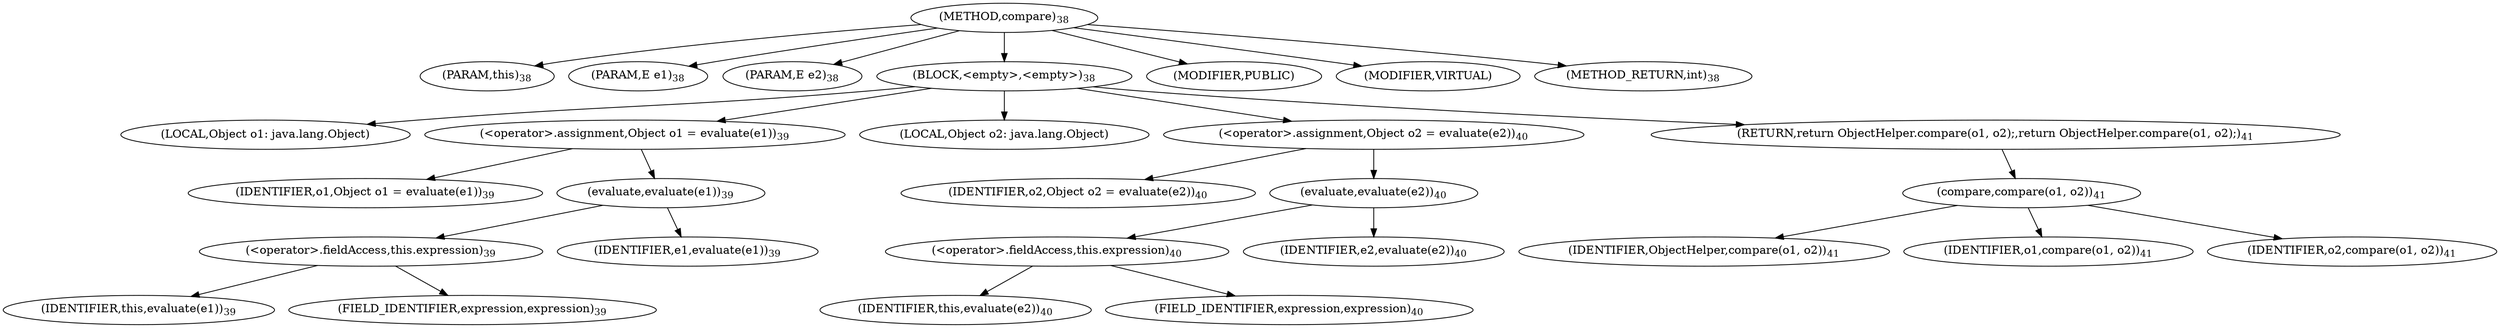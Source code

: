 digraph "compare" {  
"39" [label = <(METHOD,compare)<SUB>38</SUB>> ]
"40" [label = <(PARAM,this)<SUB>38</SUB>> ]
"41" [label = <(PARAM,E e1)<SUB>38</SUB>> ]
"42" [label = <(PARAM,E e2)<SUB>38</SUB>> ]
"43" [label = <(BLOCK,&lt;empty&gt;,&lt;empty&gt;)<SUB>38</SUB>> ]
"44" [label = <(LOCAL,Object o1: java.lang.Object)> ]
"45" [label = <(&lt;operator&gt;.assignment,Object o1 = evaluate(e1))<SUB>39</SUB>> ]
"46" [label = <(IDENTIFIER,o1,Object o1 = evaluate(e1))<SUB>39</SUB>> ]
"47" [label = <(evaluate,evaluate(e1))<SUB>39</SUB>> ]
"48" [label = <(&lt;operator&gt;.fieldAccess,this.expression)<SUB>39</SUB>> ]
"49" [label = <(IDENTIFIER,this,evaluate(e1))<SUB>39</SUB>> ]
"50" [label = <(FIELD_IDENTIFIER,expression,expression)<SUB>39</SUB>> ]
"51" [label = <(IDENTIFIER,e1,evaluate(e1))<SUB>39</SUB>> ]
"52" [label = <(LOCAL,Object o2: java.lang.Object)> ]
"53" [label = <(&lt;operator&gt;.assignment,Object o2 = evaluate(e2))<SUB>40</SUB>> ]
"54" [label = <(IDENTIFIER,o2,Object o2 = evaluate(e2))<SUB>40</SUB>> ]
"55" [label = <(evaluate,evaluate(e2))<SUB>40</SUB>> ]
"56" [label = <(&lt;operator&gt;.fieldAccess,this.expression)<SUB>40</SUB>> ]
"57" [label = <(IDENTIFIER,this,evaluate(e2))<SUB>40</SUB>> ]
"58" [label = <(FIELD_IDENTIFIER,expression,expression)<SUB>40</SUB>> ]
"59" [label = <(IDENTIFIER,e2,evaluate(e2))<SUB>40</SUB>> ]
"60" [label = <(RETURN,return ObjectHelper.compare(o1, o2);,return ObjectHelper.compare(o1, o2);)<SUB>41</SUB>> ]
"61" [label = <(compare,compare(o1, o2))<SUB>41</SUB>> ]
"62" [label = <(IDENTIFIER,ObjectHelper,compare(o1, o2))<SUB>41</SUB>> ]
"63" [label = <(IDENTIFIER,o1,compare(o1, o2))<SUB>41</SUB>> ]
"64" [label = <(IDENTIFIER,o2,compare(o1, o2))<SUB>41</SUB>> ]
"65" [label = <(MODIFIER,PUBLIC)> ]
"66" [label = <(MODIFIER,VIRTUAL)> ]
"67" [label = <(METHOD_RETURN,int)<SUB>38</SUB>> ]
  "39" -> "40" 
  "39" -> "41" 
  "39" -> "42" 
  "39" -> "43" 
  "39" -> "65" 
  "39" -> "66" 
  "39" -> "67" 
  "43" -> "44" 
  "43" -> "45" 
  "43" -> "52" 
  "43" -> "53" 
  "43" -> "60" 
  "45" -> "46" 
  "45" -> "47" 
  "47" -> "48" 
  "47" -> "51" 
  "48" -> "49" 
  "48" -> "50" 
  "53" -> "54" 
  "53" -> "55" 
  "55" -> "56" 
  "55" -> "59" 
  "56" -> "57" 
  "56" -> "58" 
  "60" -> "61" 
  "61" -> "62" 
  "61" -> "63" 
  "61" -> "64" 
}
